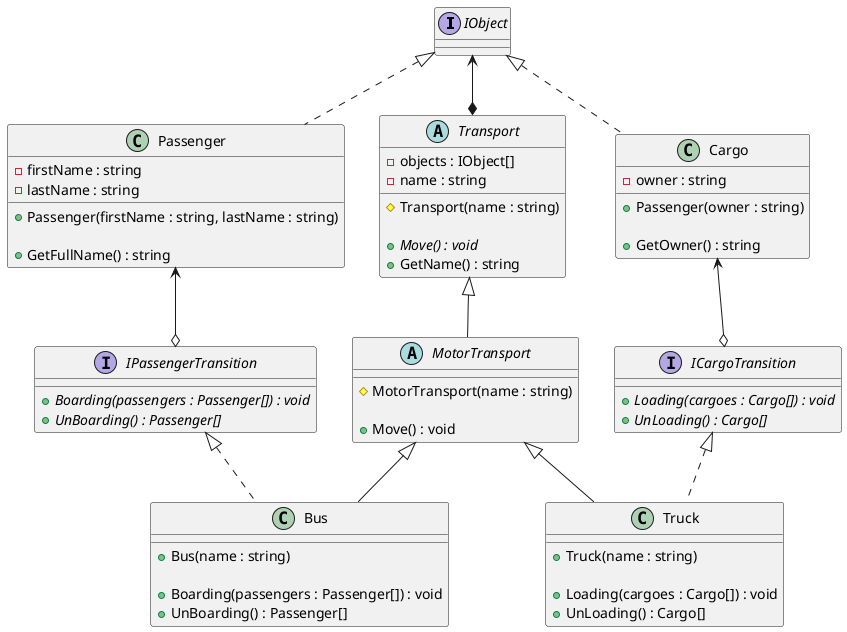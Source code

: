 ﻿@startuml
'https://plantuml.com/class-diagram

interface IObject {}

IObject <|.. Passenger
class Passenger {
- firstName : string
- lastName : string

+ Passenger(firstName : string, lastName : string)

+ GetFullName() : string
}

IObject <|.. Cargo
class Cargo {
- owner : string

+ Passenger(owner : string)

+ GetOwner() : string
}

IObject <--* Transport
abstract Transport {
- objects : IObject[]
- name : string

# Transport(name : string)

+ {abstract} Move() : void 
+ GetName() : string
}

Passenger <--o IPassengerTransition
interface IPassengerTransition {
+ {abstract} Boarding(passengers : Passenger[]) : void
+ {abstract} UnBoarding() : Passenger[]
}

Cargo <--o ICargoTransition
interface ICargoTransition {
+ {abstract} Loading(cargoes : Cargo[]) : void
+ {abstract} UnLoading() : Cargo[]
}

Transport <|-- MotorTransport
abstract MotorTransport {
# MotorTransport(name : string)

+ Move() : void
}

MotorTransport <|-- Bus
IPassengerTransition <|.. Bus
class Bus {
+ Bus(name : string)

+ Boarding(passengers : Passenger[]) : void
+ UnBoarding() : Passenger[]
}

MotorTransport <|-- Truck
ICargoTransition <|.. Truck
class Truck {
+ Truck(name : string)

+ Loading(cargoes : Cargo[]) : void
+ UnLoading() : Cargo[]
}


@enduml